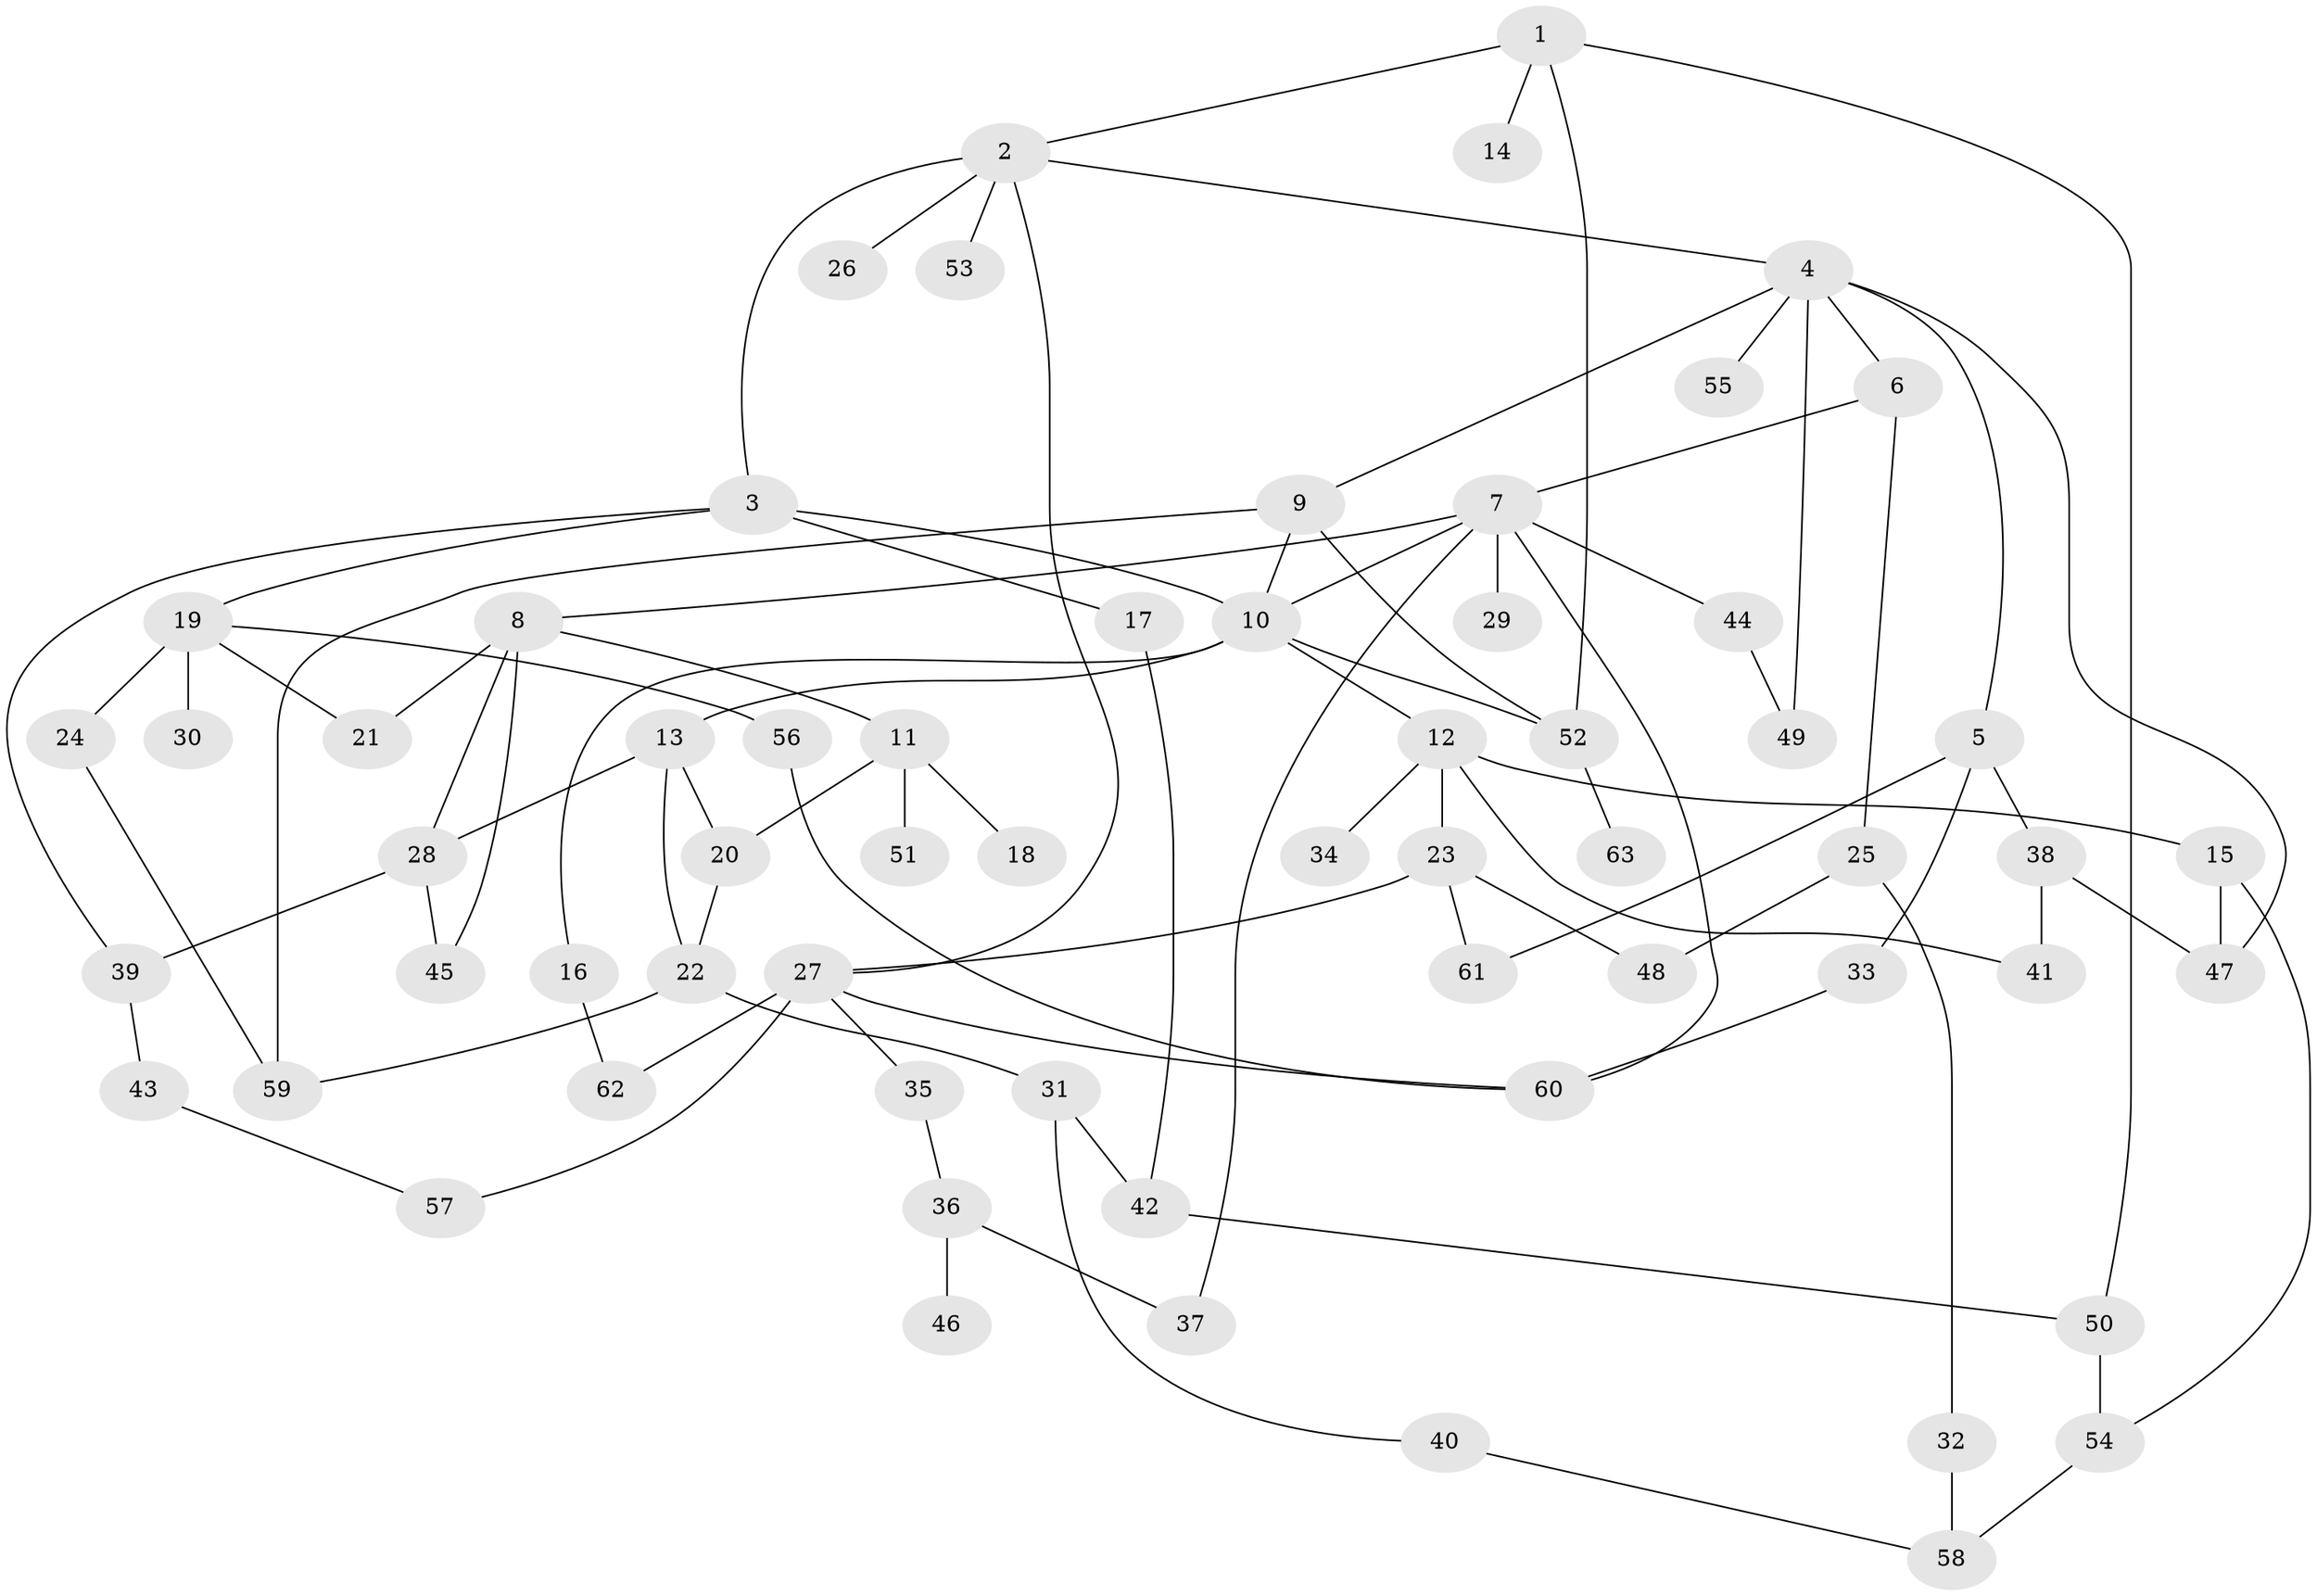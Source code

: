 // coarse degree distribution, {8: 0.038461538461538464, 5: 0.11538461538461539, 7: 0.038461538461538464, 4: 0.23076923076923078, 3: 0.23076923076923078, 2: 0.23076923076923078, 6: 0.11538461538461539}
// Generated by graph-tools (version 1.1) at 2025/36/03/04/25 23:36:05]
// undirected, 63 vertices, 92 edges
graph export_dot {
  node [color=gray90,style=filled];
  1;
  2;
  3;
  4;
  5;
  6;
  7;
  8;
  9;
  10;
  11;
  12;
  13;
  14;
  15;
  16;
  17;
  18;
  19;
  20;
  21;
  22;
  23;
  24;
  25;
  26;
  27;
  28;
  29;
  30;
  31;
  32;
  33;
  34;
  35;
  36;
  37;
  38;
  39;
  40;
  41;
  42;
  43;
  44;
  45;
  46;
  47;
  48;
  49;
  50;
  51;
  52;
  53;
  54;
  55;
  56;
  57;
  58;
  59;
  60;
  61;
  62;
  63;
  1 -- 2;
  1 -- 14;
  1 -- 52;
  1 -- 50;
  2 -- 3;
  2 -- 4;
  2 -- 26;
  2 -- 27;
  2 -- 53;
  3 -- 10;
  3 -- 17;
  3 -- 19;
  3 -- 39;
  4 -- 5;
  4 -- 6;
  4 -- 9;
  4 -- 47;
  4 -- 49;
  4 -- 55;
  5 -- 33;
  5 -- 38;
  5 -- 61;
  6 -- 7;
  6 -- 25;
  7 -- 8;
  7 -- 29;
  7 -- 37;
  7 -- 44;
  7 -- 60;
  7 -- 10;
  8 -- 11;
  8 -- 21;
  8 -- 28;
  8 -- 45;
  9 -- 10;
  9 -- 59;
  9 -- 52;
  10 -- 12;
  10 -- 13;
  10 -- 16;
  10 -- 52;
  11 -- 18;
  11 -- 20;
  11 -- 51;
  12 -- 15;
  12 -- 23;
  12 -- 34;
  12 -- 41;
  13 -- 22;
  13 -- 20;
  13 -- 28;
  15 -- 47;
  15 -- 54;
  16 -- 62;
  17 -- 42;
  19 -- 24;
  19 -- 30;
  19 -- 56;
  19 -- 21;
  20 -- 22;
  22 -- 31;
  22 -- 59;
  23 -- 61;
  23 -- 27;
  23 -- 48;
  24 -- 59;
  25 -- 32;
  25 -- 48;
  27 -- 35;
  27 -- 62;
  27 -- 57;
  27 -- 60;
  28 -- 39;
  28 -- 45;
  31 -- 40;
  31 -- 42;
  32 -- 58;
  33 -- 60;
  35 -- 36;
  36 -- 46;
  36 -- 37;
  38 -- 47;
  38 -- 41;
  39 -- 43;
  40 -- 58;
  42 -- 50;
  43 -- 57;
  44 -- 49;
  50 -- 54;
  52 -- 63;
  54 -- 58;
  56 -- 60;
}

